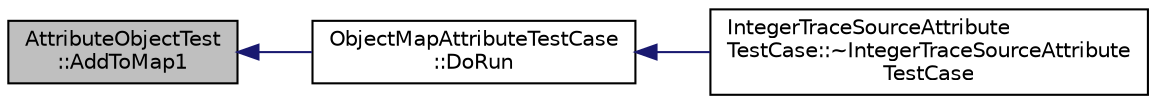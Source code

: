 digraph "AttributeObjectTest::AddToMap1"
{
  edge [fontname="Helvetica",fontsize="10",labelfontname="Helvetica",labelfontsize="10"];
  node [fontname="Helvetica",fontsize="10",shape=record];
  rankdir="LR";
  Node1 [label="AttributeObjectTest\l::AddToMap1",height=0.2,width=0.4,color="black", fillcolor="grey75", style="filled", fontcolor="black"];
  Node1 -> Node2 [dir="back",color="midnightblue",fontsize="10",style="solid"];
  Node2 [label="ObjectMapAttributeTestCase\l::DoRun",height=0.2,width=0.4,color="black", fillcolor="white", style="filled",URL="$d2/d1d/classObjectMapAttributeTestCase.html#abeb179af8a3733a64013d1edd6eda6f9",tooltip="Implementation to actually run this TestCase. "];
  Node2 -> Node3 [dir="back",color="midnightblue",fontsize="10",style="solid"];
  Node3 [label="IntegerTraceSourceAttribute\lTestCase::~IntegerTraceSourceAttribute\lTestCase",height=0.2,width=0.4,color="black", fillcolor="white", style="filled",URL="$d8/d4a/classIntegerTraceSourceAttributeTestCase.html#aede08463c7663b37322cbf50ba69fe13"];
}
